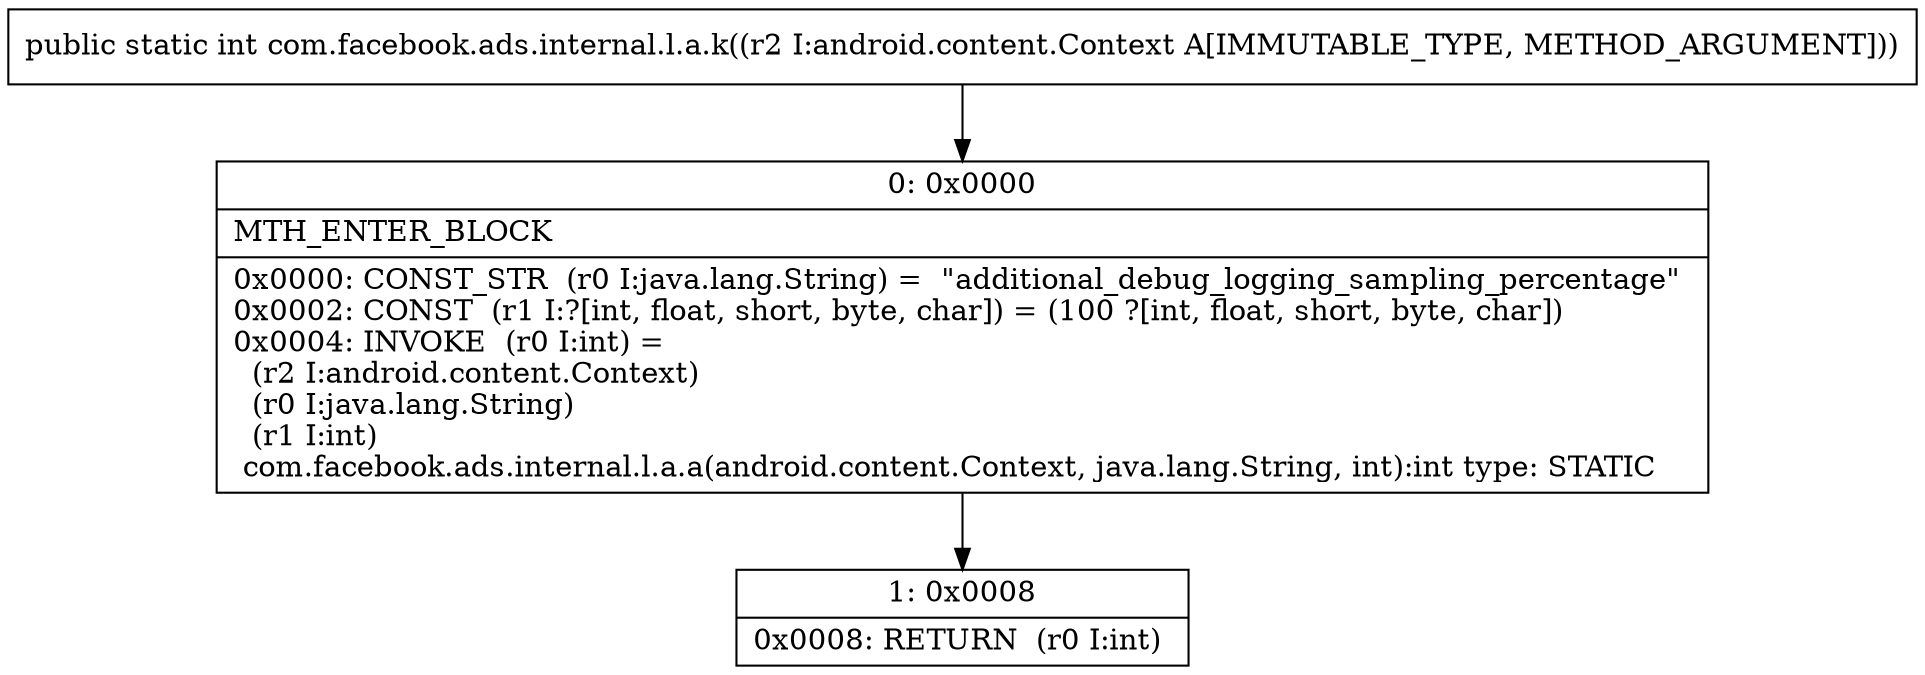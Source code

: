 digraph "CFG forcom.facebook.ads.internal.l.a.k(Landroid\/content\/Context;)I" {
Node_0 [shape=record,label="{0\:\ 0x0000|MTH_ENTER_BLOCK\l|0x0000: CONST_STR  (r0 I:java.lang.String) =  \"additional_debug_logging_sampling_percentage\" \l0x0002: CONST  (r1 I:?[int, float, short, byte, char]) = (100 ?[int, float, short, byte, char]) \l0x0004: INVOKE  (r0 I:int) = \l  (r2 I:android.content.Context)\l  (r0 I:java.lang.String)\l  (r1 I:int)\l com.facebook.ads.internal.l.a.a(android.content.Context, java.lang.String, int):int type: STATIC \l}"];
Node_1 [shape=record,label="{1\:\ 0x0008|0x0008: RETURN  (r0 I:int) \l}"];
MethodNode[shape=record,label="{public static int com.facebook.ads.internal.l.a.k((r2 I:android.content.Context A[IMMUTABLE_TYPE, METHOD_ARGUMENT])) }"];
MethodNode -> Node_0;
Node_0 -> Node_1;
}

